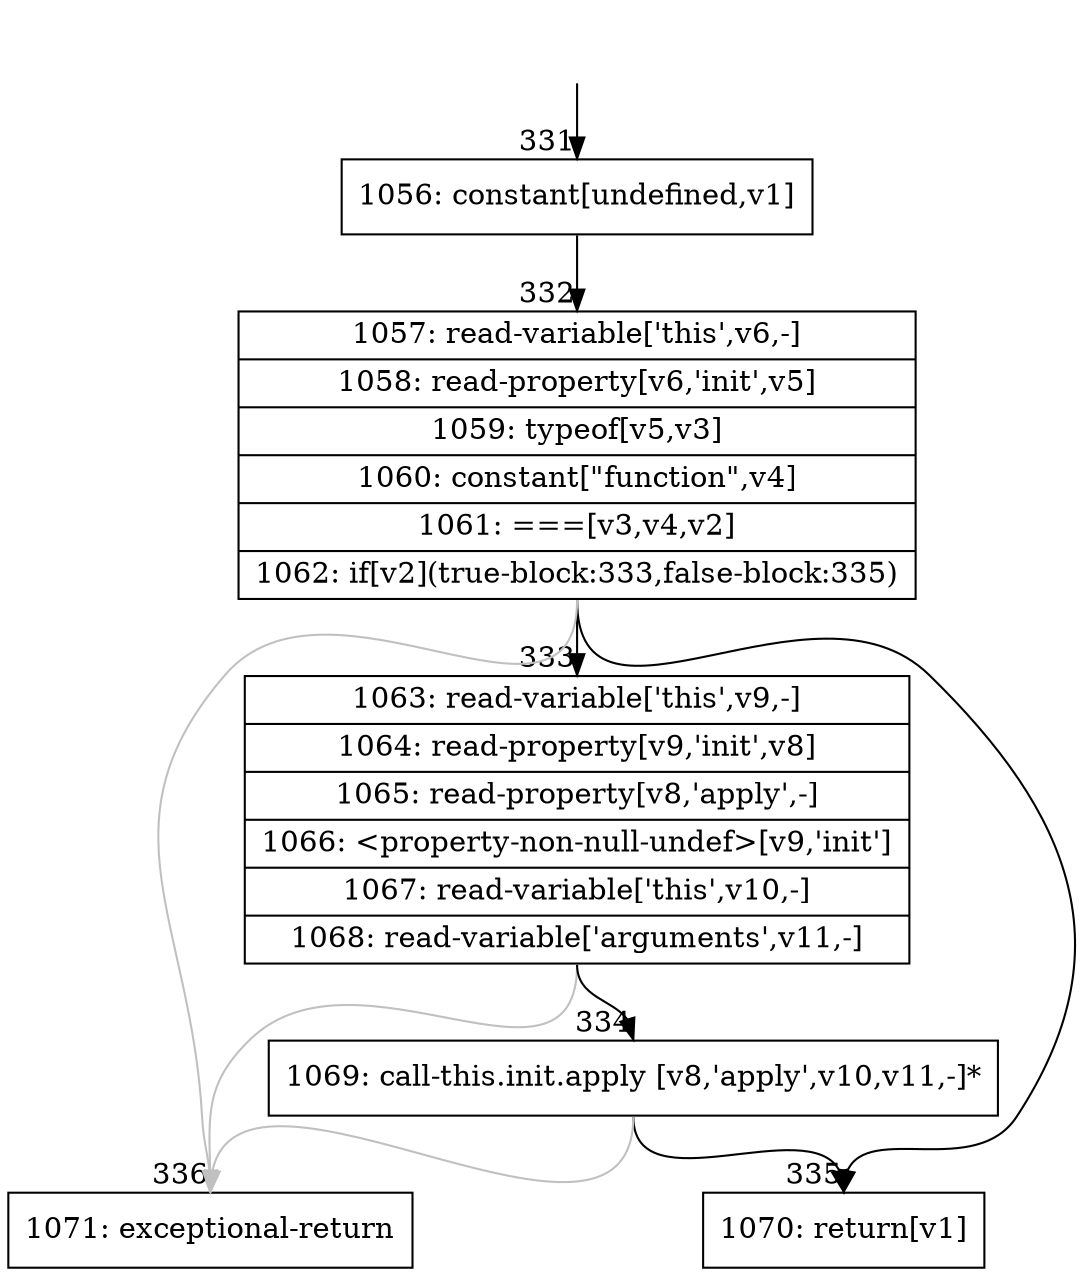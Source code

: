 digraph {
rankdir="TD"
BB_entry27[shape=none,label=""];
BB_entry27 -> BB331 [tailport=s, headport=n, headlabel="    331"]
BB331 [shape=record label="{1056: constant[undefined,v1]}" ] 
BB331 -> BB332 [tailport=s, headport=n, headlabel="      332"]
BB332 [shape=record label="{1057: read-variable['this',v6,-]|1058: read-property[v6,'init',v5]|1059: typeof[v5,v3]|1060: constant[\"function\",v4]|1061: ===[v3,v4,v2]|1062: if[v2](true-block:333,false-block:335)}" ] 
BB332 -> BB333 [tailport=s, headport=n, headlabel="      333"]
BB332 -> BB335 [tailport=s, headport=n, headlabel="      335"]
BB332 -> BB336 [tailport=s, headport=n, color=gray, headlabel="      336"]
BB333 [shape=record label="{1063: read-variable['this',v9,-]|1064: read-property[v9,'init',v8]|1065: read-property[v8,'apply',-]|1066: \<property-non-null-undef\>[v9,'init']|1067: read-variable['this',v10,-]|1068: read-variable['arguments',v11,-]}" ] 
BB333 -> BB334 [tailport=s, headport=n, headlabel="      334"]
BB333 -> BB336 [tailport=s, headport=n, color=gray]
BB334 [shape=record label="{1069: call-this.init.apply [v8,'apply',v10,v11,-]*}" ] 
BB334 -> BB335 [tailport=s, headport=n]
BB334 -> BB336 [tailport=s, headport=n, color=gray]
BB335 [shape=record label="{1070: return[v1]}" ] 
BB336 [shape=record label="{1071: exceptional-return}" ] 
//#$~ 268
}
